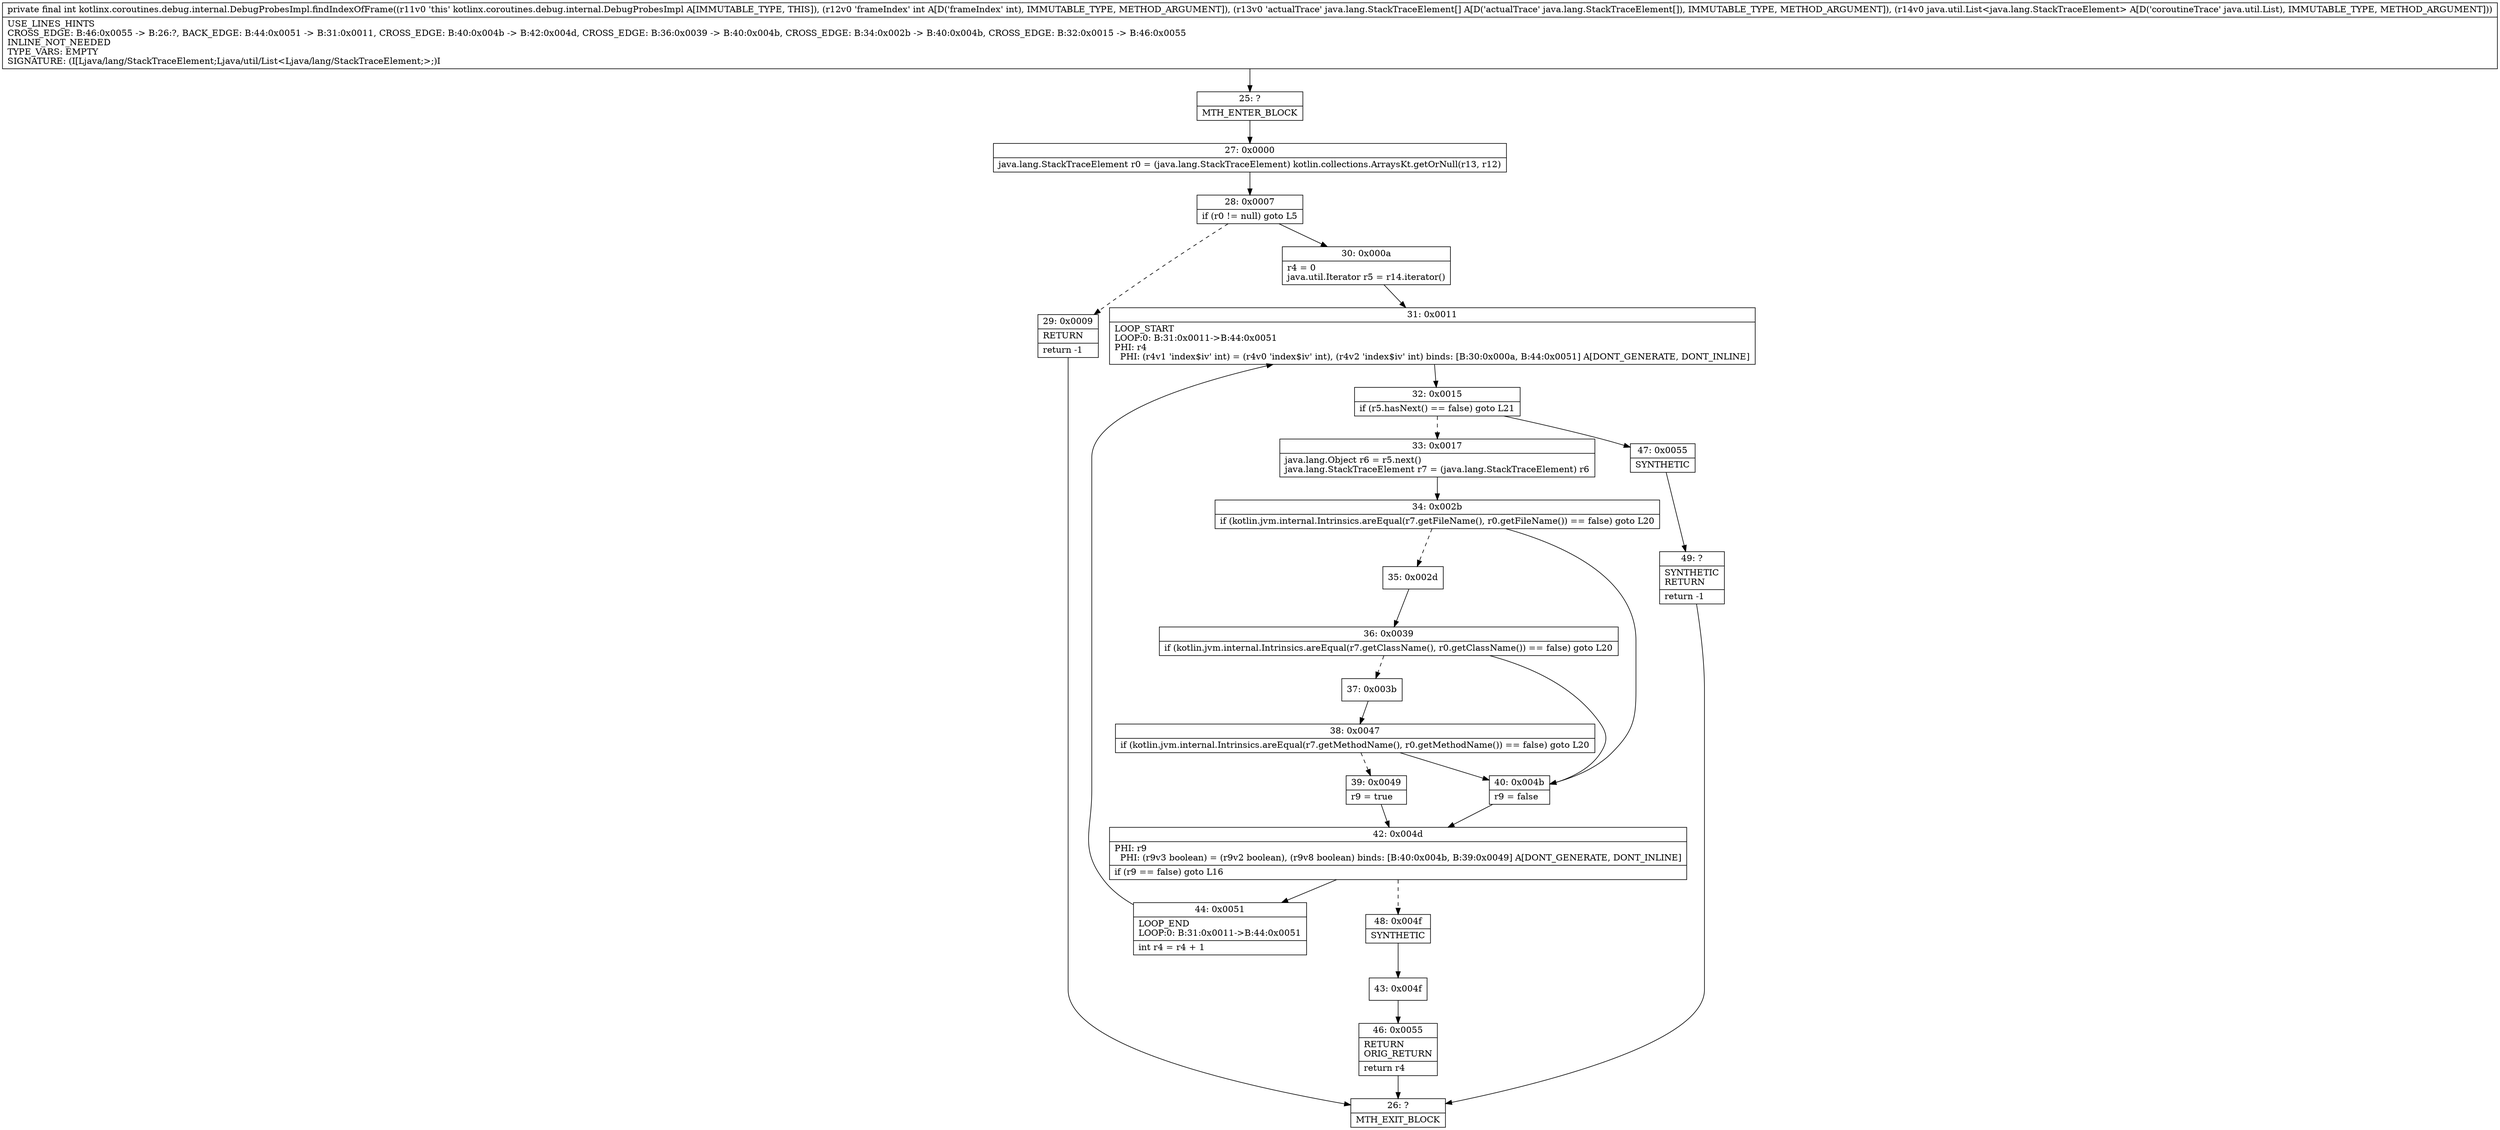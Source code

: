 digraph "CFG forkotlinx.coroutines.debug.internal.DebugProbesImpl.findIndexOfFrame(I[Ljava\/lang\/StackTraceElement;Ljava\/util\/List;)I" {
Node_25 [shape=record,label="{25\:\ ?|MTH_ENTER_BLOCK\l}"];
Node_27 [shape=record,label="{27\:\ 0x0000|java.lang.StackTraceElement r0 = (java.lang.StackTraceElement) kotlin.collections.ArraysKt.getOrNull(r13, r12)\l}"];
Node_28 [shape=record,label="{28\:\ 0x0007|if (r0 != null) goto L5\l}"];
Node_29 [shape=record,label="{29\:\ 0x0009|RETURN\l|return \-1\l}"];
Node_26 [shape=record,label="{26\:\ ?|MTH_EXIT_BLOCK\l}"];
Node_30 [shape=record,label="{30\:\ 0x000a|r4 = 0\ljava.util.Iterator r5 = r14.iterator()\l}"];
Node_31 [shape=record,label="{31\:\ 0x0011|LOOP_START\lLOOP:0: B:31:0x0011\-\>B:44:0x0051\lPHI: r4 \l  PHI: (r4v1 'index$iv' int) = (r4v0 'index$iv' int), (r4v2 'index$iv' int) binds: [B:30:0x000a, B:44:0x0051] A[DONT_GENERATE, DONT_INLINE]\l}"];
Node_32 [shape=record,label="{32\:\ 0x0015|if (r5.hasNext() == false) goto L21\l}"];
Node_33 [shape=record,label="{33\:\ 0x0017|java.lang.Object r6 = r5.next()\ljava.lang.StackTraceElement r7 = (java.lang.StackTraceElement) r6\l}"];
Node_34 [shape=record,label="{34\:\ 0x002b|if (kotlin.jvm.internal.Intrinsics.areEqual(r7.getFileName(), r0.getFileName()) == false) goto L20\l}"];
Node_35 [shape=record,label="{35\:\ 0x002d}"];
Node_36 [shape=record,label="{36\:\ 0x0039|if (kotlin.jvm.internal.Intrinsics.areEqual(r7.getClassName(), r0.getClassName()) == false) goto L20\l}"];
Node_37 [shape=record,label="{37\:\ 0x003b}"];
Node_38 [shape=record,label="{38\:\ 0x0047|if (kotlin.jvm.internal.Intrinsics.areEqual(r7.getMethodName(), r0.getMethodName()) == false) goto L20\l}"];
Node_39 [shape=record,label="{39\:\ 0x0049|r9 = true\l}"];
Node_42 [shape=record,label="{42\:\ 0x004d|PHI: r9 \l  PHI: (r9v3 boolean) = (r9v2 boolean), (r9v8 boolean) binds: [B:40:0x004b, B:39:0x0049] A[DONT_GENERATE, DONT_INLINE]\l|if (r9 == false) goto L16\l}"];
Node_44 [shape=record,label="{44\:\ 0x0051|LOOP_END\lLOOP:0: B:31:0x0011\-\>B:44:0x0051\l|int r4 = r4 + 1\l}"];
Node_48 [shape=record,label="{48\:\ 0x004f|SYNTHETIC\l}"];
Node_43 [shape=record,label="{43\:\ 0x004f}"];
Node_46 [shape=record,label="{46\:\ 0x0055|RETURN\lORIG_RETURN\l|return r4\l}"];
Node_40 [shape=record,label="{40\:\ 0x004b|r9 = false\l}"];
Node_47 [shape=record,label="{47\:\ 0x0055|SYNTHETIC\l}"];
Node_49 [shape=record,label="{49\:\ ?|SYNTHETIC\lRETURN\l|return \-1\l}"];
MethodNode[shape=record,label="{private final int kotlinx.coroutines.debug.internal.DebugProbesImpl.findIndexOfFrame((r11v0 'this' kotlinx.coroutines.debug.internal.DebugProbesImpl A[IMMUTABLE_TYPE, THIS]), (r12v0 'frameIndex' int A[D('frameIndex' int), IMMUTABLE_TYPE, METHOD_ARGUMENT]), (r13v0 'actualTrace' java.lang.StackTraceElement[] A[D('actualTrace' java.lang.StackTraceElement[]), IMMUTABLE_TYPE, METHOD_ARGUMENT]), (r14v0 java.util.List\<java.lang.StackTraceElement\> A[D('coroutineTrace' java.util.List), IMMUTABLE_TYPE, METHOD_ARGUMENT]))  | USE_LINES_HINTS\lCROSS_EDGE: B:46:0x0055 \-\> B:26:?, BACK_EDGE: B:44:0x0051 \-\> B:31:0x0011, CROSS_EDGE: B:40:0x004b \-\> B:42:0x004d, CROSS_EDGE: B:36:0x0039 \-\> B:40:0x004b, CROSS_EDGE: B:34:0x002b \-\> B:40:0x004b, CROSS_EDGE: B:32:0x0015 \-\> B:46:0x0055\lINLINE_NOT_NEEDED\lTYPE_VARS: EMPTY\lSIGNATURE: (I[Ljava\/lang\/StackTraceElement;Ljava\/util\/List\<Ljava\/lang\/StackTraceElement;\>;)I\l}"];
MethodNode -> Node_25;Node_25 -> Node_27;
Node_27 -> Node_28;
Node_28 -> Node_29[style=dashed];
Node_28 -> Node_30;
Node_29 -> Node_26;
Node_30 -> Node_31;
Node_31 -> Node_32;
Node_32 -> Node_33[style=dashed];
Node_32 -> Node_47;
Node_33 -> Node_34;
Node_34 -> Node_35[style=dashed];
Node_34 -> Node_40;
Node_35 -> Node_36;
Node_36 -> Node_37[style=dashed];
Node_36 -> Node_40;
Node_37 -> Node_38;
Node_38 -> Node_39[style=dashed];
Node_38 -> Node_40;
Node_39 -> Node_42;
Node_42 -> Node_44;
Node_42 -> Node_48[style=dashed];
Node_44 -> Node_31;
Node_48 -> Node_43;
Node_43 -> Node_46;
Node_46 -> Node_26;
Node_40 -> Node_42;
Node_47 -> Node_49;
Node_49 -> Node_26;
}

